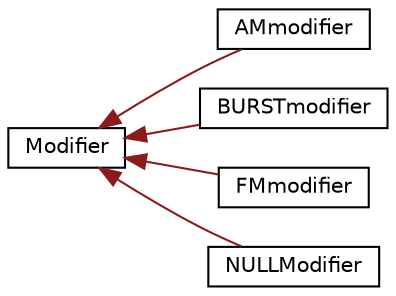 digraph "Graphical Class Hierarchy"
{
  edge [fontname="Helvetica",fontsize="10",labelfontname="Helvetica",labelfontsize="10"];
  node [fontname="Helvetica",fontsize="10",shape=record];
  rankdir="LR";
  Node0 [label="Modifier",height=0.2,width=0.4,color="black", fillcolor="white", style="filled",URL="$class_modifier.html"];
  Node0 -> Node1 [dir="back",color="firebrick4",fontsize="10",style="solid",fontname="Helvetica"];
  Node1 [label="AMmodifier",height=0.2,width=0.4,color="black", fillcolor="white", style="filled",URL="$class_a_mmodifier.html"];
  Node0 -> Node2 [dir="back",color="firebrick4",fontsize="10",style="solid",fontname="Helvetica"];
  Node2 [label="BURSTmodifier",height=0.2,width=0.4,color="black", fillcolor="white", style="filled",URL="$class_b_u_r_s_tmodifier.html"];
  Node0 -> Node3 [dir="back",color="firebrick4",fontsize="10",style="solid",fontname="Helvetica"];
  Node3 [label="FMmodifier",height=0.2,width=0.4,color="black", fillcolor="white", style="filled",URL="$class_f_mmodifier.html"];
  Node0 -> Node4 [dir="back",color="firebrick4",fontsize="10",style="solid",fontname="Helvetica"];
  Node4 [label="NULLModifier",height=0.2,width=0.4,color="black", fillcolor="white", style="filled",URL="$class_n_u_l_l_modifier.html"];
}
